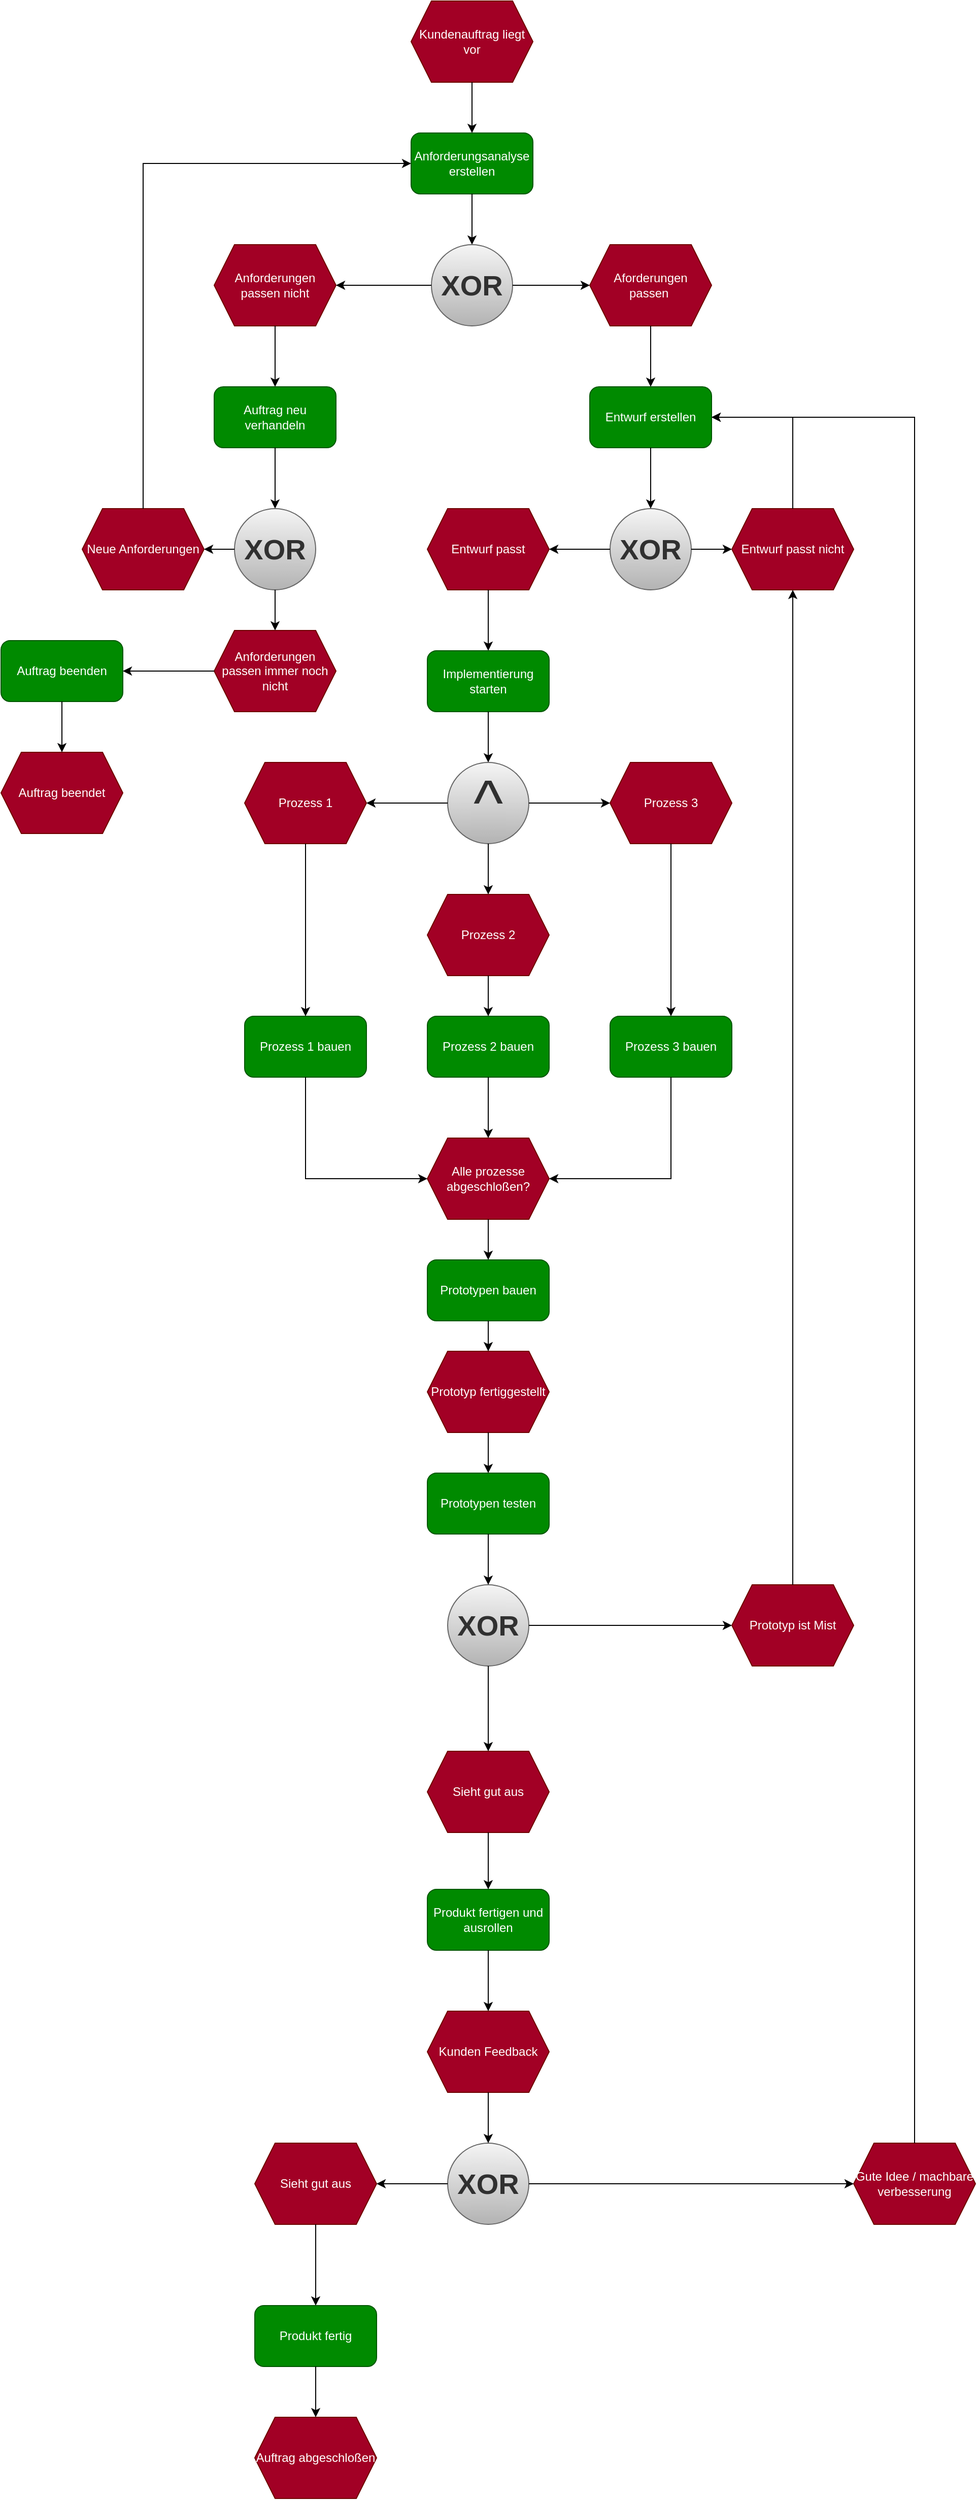 <mxfile version="21.7.5" type="device">
  <diagram name="Page-1" id="cMepy6DHbXV24_MzkT8W">
    <mxGraphModel dx="2600" dy="1025" grid="1" gridSize="10" guides="1" tooltips="1" connect="1" arrows="1" fold="1" page="1" pageScale="1" pageWidth="827" pageHeight="1169" math="0" shadow="0">
      <root>
        <mxCell id="0" />
        <mxCell id="1" parent="0" />
        <mxCell id="b67STEHQABgyetn0Z9Oy-1" value="Kundenauftrag liegt vor" style="shape=hexagon;perimeter=hexagonPerimeter2;whiteSpace=wrap;html=1;fixedSize=1;fillColor=#a20025;fontColor=#ffffff;strokeColor=#6F0000;" vertex="1" parent="1">
          <mxGeometry x="354" y="30" width="120" height="80" as="geometry" />
        </mxCell>
        <mxCell id="b67STEHQABgyetn0Z9Oy-2" value="Anforderungsanalyse erstellen" style="rounded=1;whiteSpace=wrap;html=1;fillColor=#008a00;fontColor=#ffffff;strokeColor=#005700;" vertex="1" parent="1">
          <mxGeometry x="354" y="160" width="120" height="60" as="geometry" />
        </mxCell>
        <mxCell id="b67STEHQABgyetn0Z9Oy-3" value="" style="endArrow=classic;html=1;rounded=0;" edge="1" parent="1" source="b67STEHQABgyetn0Z9Oy-1" target="b67STEHQABgyetn0Z9Oy-2">
          <mxGeometry width="50" height="50" relative="1" as="geometry">
            <mxPoint x="80" y="210" as="sourcePoint" />
            <mxPoint x="130" y="160" as="targetPoint" />
          </mxGeometry>
        </mxCell>
        <mxCell id="b67STEHQABgyetn0Z9Oy-4" value="Anforderungen passen nicht" style="shape=hexagon;perimeter=hexagonPerimeter2;whiteSpace=wrap;html=1;fixedSize=1;fillColor=#a20025;fontColor=#ffffff;strokeColor=#6F0000;" vertex="1" parent="1">
          <mxGeometry x="160" y="270" width="120" height="80" as="geometry" />
        </mxCell>
        <mxCell id="b67STEHQABgyetn0Z9Oy-5" value="" style="endArrow=classic;html=1;rounded=0;" edge="1" parent="1" source="b67STEHQABgyetn0Z9Oy-2" target="b67STEHQABgyetn0Z9Oy-6">
          <mxGeometry width="50" height="50" relative="1" as="geometry">
            <mxPoint x="170" y="210" as="sourcePoint" />
            <mxPoint x="414" y="280" as="targetPoint" />
          </mxGeometry>
        </mxCell>
        <mxCell id="b67STEHQABgyetn0Z9Oy-6" value="&lt;font style=&quot;font-size: 28px;&quot; color=&quot;#303030&quot;&gt;&lt;b&gt;XOR&lt;/b&gt;&lt;/font&gt;" style="ellipse;whiteSpace=wrap;html=1;aspect=fixed;fillColor=#f5f5f5;gradientColor=#b3b3b3;strokeColor=#666666;" vertex="1" parent="1">
          <mxGeometry x="374" y="270" width="80" height="80" as="geometry" />
        </mxCell>
        <mxCell id="b67STEHQABgyetn0Z9Oy-7" value="" style="endArrow=classic;html=1;rounded=0;" edge="1" parent="1" source="b67STEHQABgyetn0Z9Oy-6" target="b67STEHQABgyetn0Z9Oy-4">
          <mxGeometry width="50" height="50" relative="1" as="geometry">
            <mxPoint x="320" y="470" as="sourcePoint" />
            <mxPoint x="370" y="420" as="targetPoint" />
          </mxGeometry>
        </mxCell>
        <mxCell id="b67STEHQABgyetn0Z9Oy-8" value="Aforderungen passen&amp;nbsp;" style="shape=hexagon;perimeter=hexagonPerimeter2;whiteSpace=wrap;html=1;fixedSize=1;fillColor=#a20025;fontColor=#ffffff;strokeColor=#6F0000;" vertex="1" parent="1">
          <mxGeometry x="530" y="270" width="120" height="80" as="geometry" />
        </mxCell>
        <mxCell id="b67STEHQABgyetn0Z9Oy-9" value="" style="endArrow=classic;html=1;rounded=0;" edge="1" parent="1" source="b67STEHQABgyetn0Z9Oy-6" target="b67STEHQABgyetn0Z9Oy-8">
          <mxGeometry width="50" height="50" relative="1" as="geometry">
            <mxPoint x="190" y="470" as="sourcePoint" />
            <mxPoint x="240" y="420" as="targetPoint" />
          </mxGeometry>
        </mxCell>
        <mxCell id="b67STEHQABgyetn0Z9Oy-10" value="Auftrag neu verhandeln" style="rounded=1;whiteSpace=wrap;html=1;fillColor=#008a00;fontColor=#ffffff;strokeColor=#005700;" vertex="1" parent="1">
          <mxGeometry x="160" y="410" width="120" height="60" as="geometry" />
        </mxCell>
        <mxCell id="b67STEHQABgyetn0Z9Oy-11" value="" style="endArrow=classic;html=1;rounded=0;" edge="1" parent="1" source="b67STEHQABgyetn0Z9Oy-4" target="b67STEHQABgyetn0Z9Oy-10">
          <mxGeometry width="50" height="50" relative="1" as="geometry">
            <mxPoint x="70" y="230" as="sourcePoint" />
            <mxPoint x="120" y="180" as="targetPoint" />
          </mxGeometry>
        </mxCell>
        <mxCell id="b67STEHQABgyetn0Z9Oy-13" value="" style="endArrow=classic;html=1;rounded=0;" edge="1" parent="1" source="b67STEHQABgyetn0Z9Oy-10" target="b67STEHQABgyetn0Z9Oy-76">
          <mxGeometry width="50" height="50" relative="1" as="geometry">
            <mxPoint x="80" y="460" as="sourcePoint" />
            <mxPoint x="220" y="520" as="targetPoint" />
          </mxGeometry>
        </mxCell>
        <mxCell id="b67STEHQABgyetn0Z9Oy-14" value="" style="endArrow=classic;html=1;rounded=0;" edge="1" parent="1" source="b67STEHQABgyetn0Z9Oy-8" target="b67STEHQABgyetn0Z9Oy-15">
          <mxGeometry width="50" height="50" relative="1" as="geometry">
            <mxPoint x="560" y="480" as="sourcePoint" />
            <mxPoint x="590" y="450" as="targetPoint" />
          </mxGeometry>
        </mxCell>
        <mxCell id="b67STEHQABgyetn0Z9Oy-15" value="Entwurf erstellen" style="rounded=1;whiteSpace=wrap;html=1;fillColor=#008a00;fontColor=#ffffff;strokeColor=#005700;" vertex="1" parent="1">
          <mxGeometry x="530" y="410" width="120" height="60" as="geometry" />
        </mxCell>
        <mxCell id="b67STEHQABgyetn0Z9Oy-16" value="&lt;font style=&quot;font-size: 28px;&quot; color=&quot;#303030&quot;&gt;&lt;b&gt;XOR&lt;/b&gt;&lt;/font&gt;" style="ellipse;whiteSpace=wrap;html=1;aspect=fixed;fillColor=#f5f5f5;gradientColor=#b3b3b3;strokeColor=#666666;" vertex="1" parent="1">
          <mxGeometry x="550" y="530" width="80" height="80" as="geometry" />
        </mxCell>
        <mxCell id="b67STEHQABgyetn0Z9Oy-17" value="" style="endArrow=classic;html=1;rounded=0;" edge="1" parent="1" source="b67STEHQABgyetn0Z9Oy-15" target="b67STEHQABgyetn0Z9Oy-16">
          <mxGeometry width="50" height="50" relative="1" as="geometry">
            <mxPoint x="600" y="360" as="sourcePoint" />
            <mxPoint x="600" y="420" as="targetPoint" />
          </mxGeometry>
        </mxCell>
        <mxCell id="b67STEHQABgyetn0Z9Oy-18" value="" style="endArrow=classic;html=1;rounded=0;" edge="1" parent="1" source="b67STEHQABgyetn0Z9Oy-16" target="b67STEHQABgyetn0Z9Oy-20">
          <mxGeometry width="50" height="50" relative="1" as="geometry">
            <mxPoint x="690" y="500" as="sourcePoint" />
            <mxPoint x="600" y="540" as="targetPoint" />
          </mxGeometry>
        </mxCell>
        <mxCell id="b67STEHQABgyetn0Z9Oy-20" value="Entwurf passt nicht" style="shape=hexagon;perimeter=hexagonPerimeter2;whiteSpace=wrap;html=1;fixedSize=1;fillColor=#a20025;fontColor=#ffffff;strokeColor=#6F0000;" vertex="1" parent="1">
          <mxGeometry x="670" y="530" width="120" height="80" as="geometry" />
        </mxCell>
        <mxCell id="b67STEHQABgyetn0Z9Oy-21" value="" style="endArrow=classic;html=1;rounded=0;" edge="1" parent="1" source="b67STEHQABgyetn0Z9Oy-20" target="b67STEHQABgyetn0Z9Oy-15">
          <mxGeometry width="50" height="50" relative="1" as="geometry">
            <mxPoint x="600" y="480" as="sourcePoint" />
            <mxPoint x="600" y="540" as="targetPoint" />
            <Array as="points">
              <mxPoint x="730" y="440" />
            </Array>
          </mxGeometry>
        </mxCell>
        <mxCell id="b67STEHQABgyetn0Z9Oy-22" value="Entwurf passt" style="shape=hexagon;perimeter=hexagonPerimeter2;whiteSpace=wrap;html=1;fixedSize=1;fillColor=#a20025;fontColor=#ffffff;strokeColor=#6F0000;" vertex="1" parent="1">
          <mxGeometry x="370" y="530" width="120" height="80" as="geometry" />
        </mxCell>
        <mxCell id="b67STEHQABgyetn0Z9Oy-23" value="" style="endArrow=classic;html=1;rounded=0;" edge="1" parent="1" source="b67STEHQABgyetn0Z9Oy-16" target="b67STEHQABgyetn0Z9Oy-22">
          <mxGeometry width="50" height="50" relative="1" as="geometry">
            <mxPoint x="600" y="480" as="sourcePoint" />
            <mxPoint x="600" y="540" as="targetPoint" />
          </mxGeometry>
        </mxCell>
        <mxCell id="b67STEHQABgyetn0Z9Oy-24" value="" style="endArrow=classic;html=1;rounded=0;" edge="1" parent="1" source="b67STEHQABgyetn0Z9Oy-22" target="b67STEHQABgyetn0Z9Oy-25">
          <mxGeometry width="50" height="50" relative="1" as="geometry">
            <mxPoint x="600" y="480" as="sourcePoint" />
            <mxPoint x="430" y="670" as="targetPoint" />
          </mxGeometry>
        </mxCell>
        <mxCell id="b67STEHQABgyetn0Z9Oy-25" value="Implementierung starten" style="rounded=1;whiteSpace=wrap;html=1;fillColor=#008a00;fontColor=#ffffff;strokeColor=#005700;" vertex="1" parent="1">
          <mxGeometry x="370" y="670" width="120" height="60" as="geometry" />
        </mxCell>
        <mxCell id="b67STEHQABgyetn0Z9Oy-27" value="" style="endArrow=classic;html=1;rounded=0;" edge="1" parent="1" source="b67STEHQABgyetn0Z9Oy-25" target="b67STEHQABgyetn0Z9Oy-28">
          <mxGeometry width="50" height="50" relative="1" as="geometry">
            <mxPoint x="440" y="620" as="sourcePoint" />
            <mxPoint x="430" y="760" as="targetPoint" />
          </mxGeometry>
        </mxCell>
        <mxCell id="b67STEHQABgyetn0Z9Oy-28" value="&lt;font style=&quot;font-size: 62px;&quot; color=&quot;#303030&quot;&gt;^&lt;/font&gt;" style="ellipse;whiteSpace=wrap;html=1;aspect=fixed;fillColor=#f5f5f5;gradientColor=#b3b3b3;strokeColor=#666666;" vertex="1" parent="1">
          <mxGeometry x="390" y="780" width="80" height="80" as="geometry" />
        </mxCell>
        <mxCell id="b67STEHQABgyetn0Z9Oy-29" value="" style="endArrow=classic;html=1;rounded=0;" edge="1" parent="1" source="b67STEHQABgyetn0Z9Oy-28" target="b67STEHQABgyetn0Z9Oy-30">
          <mxGeometry width="50" height="50" relative="1" as="geometry">
            <mxPoint x="230" y="900" as="sourcePoint" />
            <mxPoint x="290" y="820" as="targetPoint" />
          </mxGeometry>
        </mxCell>
        <mxCell id="b67STEHQABgyetn0Z9Oy-30" value="Prozess 1" style="shape=hexagon;perimeter=hexagonPerimeter2;whiteSpace=wrap;html=1;fixedSize=1;fillColor=#a20025;fontColor=#ffffff;strokeColor=#6F0000;" vertex="1" parent="1">
          <mxGeometry x="190" y="780" width="120" height="80" as="geometry" />
        </mxCell>
        <mxCell id="b67STEHQABgyetn0Z9Oy-31" value="Prozess 2" style="shape=hexagon;perimeter=hexagonPerimeter2;whiteSpace=wrap;html=1;fixedSize=1;fillColor=#a20025;fontColor=#ffffff;strokeColor=#6F0000;" vertex="1" parent="1">
          <mxGeometry x="370" y="910" width="120" height="80" as="geometry" />
        </mxCell>
        <mxCell id="b67STEHQABgyetn0Z9Oy-32" value="Prozess 3" style="shape=hexagon;perimeter=hexagonPerimeter2;whiteSpace=wrap;html=1;fixedSize=1;fillColor=#a20025;fontColor=#ffffff;strokeColor=#6F0000;" vertex="1" parent="1">
          <mxGeometry x="550" y="780" width="120" height="80" as="geometry" />
        </mxCell>
        <mxCell id="b67STEHQABgyetn0Z9Oy-33" value="" style="endArrow=classic;html=1;rounded=0;" edge="1" parent="1" source="b67STEHQABgyetn0Z9Oy-28" target="b67STEHQABgyetn0Z9Oy-32">
          <mxGeometry width="50" height="50" relative="1" as="geometry">
            <mxPoint x="400" y="830" as="sourcePoint" />
            <mxPoint x="300" y="830" as="targetPoint" />
          </mxGeometry>
        </mxCell>
        <mxCell id="b67STEHQABgyetn0Z9Oy-34" value="" style="endArrow=classic;html=1;rounded=0;" edge="1" parent="1" source="b67STEHQABgyetn0Z9Oy-28" target="b67STEHQABgyetn0Z9Oy-31">
          <mxGeometry width="50" height="50" relative="1" as="geometry">
            <mxPoint x="410" y="840" as="sourcePoint" />
            <mxPoint x="310" y="840" as="targetPoint" />
          </mxGeometry>
        </mxCell>
        <mxCell id="b67STEHQABgyetn0Z9Oy-35" value="Prozess 1 bauen" style="rounded=1;whiteSpace=wrap;html=1;fillColor=#008a00;fontColor=#ffffff;strokeColor=#005700;" vertex="1" parent="1">
          <mxGeometry x="190" y="1030" width="120" height="60" as="geometry" />
        </mxCell>
        <mxCell id="b67STEHQABgyetn0Z9Oy-36" value="Prozess 2 bauen" style="rounded=1;whiteSpace=wrap;html=1;fillColor=#008a00;fontColor=#ffffff;strokeColor=#005700;" vertex="1" parent="1">
          <mxGeometry x="370" y="1030" width="120" height="60" as="geometry" />
        </mxCell>
        <mxCell id="b67STEHQABgyetn0Z9Oy-37" value="Prozess 3 bauen" style="rounded=1;whiteSpace=wrap;html=1;fillColor=#008a00;fontColor=#ffffff;strokeColor=#005700;" vertex="1" parent="1">
          <mxGeometry x="550" y="1030" width="120" height="60" as="geometry" />
        </mxCell>
        <mxCell id="b67STEHQABgyetn0Z9Oy-38" value="" style="endArrow=classic;html=1;rounded=0;" edge="1" parent="1" source="b67STEHQABgyetn0Z9Oy-30" target="b67STEHQABgyetn0Z9Oy-35">
          <mxGeometry width="50" height="50" relative="1" as="geometry">
            <mxPoint x="480" y="830" as="sourcePoint" />
            <mxPoint x="560" y="830" as="targetPoint" />
          </mxGeometry>
        </mxCell>
        <mxCell id="b67STEHQABgyetn0Z9Oy-39" value="" style="endArrow=classic;html=1;rounded=0;" edge="1" parent="1" source="b67STEHQABgyetn0Z9Oy-31" target="b67STEHQABgyetn0Z9Oy-36">
          <mxGeometry width="50" height="50" relative="1" as="geometry">
            <mxPoint x="490" y="840" as="sourcePoint" />
            <mxPoint x="570" y="840" as="targetPoint" />
          </mxGeometry>
        </mxCell>
        <mxCell id="b67STEHQABgyetn0Z9Oy-40" value="" style="endArrow=classic;html=1;rounded=0;" edge="1" parent="1" source="b67STEHQABgyetn0Z9Oy-32" target="b67STEHQABgyetn0Z9Oy-37">
          <mxGeometry width="50" height="50" relative="1" as="geometry">
            <mxPoint x="500" y="850" as="sourcePoint" />
            <mxPoint x="580" y="850" as="targetPoint" />
          </mxGeometry>
        </mxCell>
        <mxCell id="b67STEHQABgyetn0Z9Oy-41" value="Alle prozesse abgeschloßen?" style="shape=hexagon;perimeter=hexagonPerimeter2;whiteSpace=wrap;html=1;fixedSize=1;fillColor=#a20025;fontColor=#ffffff;strokeColor=#6F0000;" vertex="1" parent="1">
          <mxGeometry x="370" y="1150" width="120" height="80" as="geometry" />
        </mxCell>
        <mxCell id="b67STEHQABgyetn0Z9Oy-42" value="" style="endArrow=classic;html=1;rounded=0;" edge="1" parent="1" source="b67STEHQABgyetn0Z9Oy-35" target="b67STEHQABgyetn0Z9Oy-41">
          <mxGeometry width="50" height="50" relative="1" as="geometry">
            <mxPoint x="260" y="870" as="sourcePoint" />
            <mxPoint x="260" y="1040" as="targetPoint" />
            <Array as="points">
              <mxPoint x="250" y="1190" />
            </Array>
          </mxGeometry>
        </mxCell>
        <mxCell id="b67STEHQABgyetn0Z9Oy-43" value="" style="endArrow=classic;html=1;rounded=0;" edge="1" parent="1" source="b67STEHQABgyetn0Z9Oy-36" target="b67STEHQABgyetn0Z9Oy-41">
          <mxGeometry width="50" height="50" relative="1" as="geometry">
            <mxPoint x="270" y="880" as="sourcePoint" />
            <mxPoint x="270" y="1050" as="targetPoint" />
          </mxGeometry>
        </mxCell>
        <mxCell id="b67STEHQABgyetn0Z9Oy-44" value="" style="endArrow=classic;html=1;rounded=0;" edge="1" parent="1" source="b67STEHQABgyetn0Z9Oy-37" target="b67STEHQABgyetn0Z9Oy-41">
          <mxGeometry width="50" height="50" relative="1" as="geometry">
            <mxPoint x="280" y="890" as="sourcePoint" />
            <mxPoint x="280" y="1060" as="targetPoint" />
            <Array as="points">
              <mxPoint x="610" y="1190" />
            </Array>
          </mxGeometry>
        </mxCell>
        <mxCell id="b67STEHQABgyetn0Z9Oy-45" value="Prototypen bauen" style="rounded=1;whiteSpace=wrap;html=1;fillColor=#008a00;fontColor=#ffffff;strokeColor=#005700;" vertex="1" parent="1">
          <mxGeometry x="370" y="1270" width="120" height="60" as="geometry" />
        </mxCell>
        <mxCell id="b67STEHQABgyetn0Z9Oy-46" value="" style="endArrow=classic;html=1;rounded=0;" edge="1" parent="1" source="b67STEHQABgyetn0Z9Oy-41" target="b67STEHQABgyetn0Z9Oy-45">
          <mxGeometry width="50" height="50" relative="1" as="geometry">
            <mxPoint x="440" y="1100" as="sourcePoint" />
            <mxPoint x="440" y="1160" as="targetPoint" />
          </mxGeometry>
        </mxCell>
        <mxCell id="b67STEHQABgyetn0Z9Oy-47" value="Prototyp fertiggestellt" style="shape=hexagon;perimeter=hexagonPerimeter2;whiteSpace=wrap;html=1;fixedSize=1;fillColor=#a20025;fontColor=#ffffff;strokeColor=#6F0000;" vertex="1" parent="1">
          <mxGeometry x="370" y="1360" width="120" height="80" as="geometry" />
        </mxCell>
        <mxCell id="b67STEHQABgyetn0Z9Oy-48" value="Prototypen testen" style="rounded=1;whiteSpace=wrap;html=1;fillColor=#008a00;fontColor=#ffffff;strokeColor=#005700;" vertex="1" parent="1">
          <mxGeometry x="370" y="1480" width="120" height="60" as="geometry" />
        </mxCell>
        <mxCell id="b67STEHQABgyetn0Z9Oy-49" value="" style="endArrow=classic;html=1;rounded=0;" edge="1" parent="1" source="b67STEHQABgyetn0Z9Oy-47" target="b67STEHQABgyetn0Z9Oy-48">
          <mxGeometry width="50" height="50" relative="1" as="geometry">
            <mxPoint x="440" y="1240" as="sourcePoint" />
            <mxPoint x="440" y="1280" as="targetPoint" />
          </mxGeometry>
        </mxCell>
        <mxCell id="b67STEHQABgyetn0Z9Oy-50" value="" style="endArrow=classic;html=1;rounded=0;" edge="1" parent="1" source="b67STEHQABgyetn0Z9Oy-45" target="b67STEHQABgyetn0Z9Oy-47">
          <mxGeometry width="50" height="50" relative="1" as="geometry">
            <mxPoint x="450" y="1250" as="sourcePoint" />
            <mxPoint x="450" y="1290" as="targetPoint" />
          </mxGeometry>
        </mxCell>
        <mxCell id="b67STEHQABgyetn0Z9Oy-51" value="&lt;font style=&quot;font-size: 28px;&quot; color=&quot;#303030&quot;&gt;&lt;b&gt;XOR&lt;/b&gt;&lt;/font&gt;" style="ellipse;whiteSpace=wrap;html=1;aspect=fixed;fillColor=#f5f5f5;gradientColor=#b3b3b3;strokeColor=#666666;" vertex="1" parent="1">
          <mxGeometry x="390" y="1590" width="80" height="80" as="geometry" />
        </mxCell>
        <mxCell id="b67STEHQABgyetn0Z9Oy-53" value="" style="endArrow=classic;html=1;rounded=0;" edge="1" parent="1" source="b67STEHQABgyetn0Z9Oy-48" target="b67STEHQABgyetn0Z9Oy-51">
          <mxGeometry width="50" height="50" relative="1" as="geometry">
            <mxPoint x="440" y="1450" as="sourcePoint" />
            <mxPoint x="440" y="1490" as="targetPoint" />
          </mxGeometry>
        </mxCell>
        <mxCell id="b67STEHQABgyetn0Z9Oy-54" value="Prototyp ist Mist" style="shape=hexagon;perimeter=hexagonPerimeter2;whiteSpace=wrap;html=1;fixedSize=1;fillColor=#a20025;fontColor=#ffffff;strokeColor=#6F0000;" vertex="1" parent="1">
          <mxGeometry x="670" y="1590" width="120" height="80" as="geometry" />
        </mxCell>
        <mxCell id="b67STEHQABgyetn0Z9Oy-55" value="" style="endArrow=classic;html=1;rounded=0;" edge="1" parent="1" source="b67STEHQABgyetn0Z9Oy-51" target="b67STEHQABgyetn0Z9Oy-54">
          <mxGeometry width="50" height="50" relative="1" as="geometry">
            <mxPoint x="440" y="1550" as="sourcePoint" />
            <mxPoint x="440" y="1600" as="targetPoint" />
          </mxGeometry>
        </mxCell>
        <mxCell id="b67STEHQABgyetn0Z9Oy-56" value="" style="endArrow=classic;html=1;rounded=0;" edge="1" parent="1" source="b67STEHQABgyetn0Z9Oy-54" target="b67STEHQABgyetn0Z9Oy-20">
          <mxGeometry width="50" height="50" relative="1" as="geometry">
            <mxPoint x="570" y="1390" as="sourcePoint" />
            <mxPoint x="750" y="750" as="targetPoint" />
          </mxGeometry>
        </mxCell>
        <mxCell id="b67STEHQABgyetn0Z9Oy-57" value="Sieht gut aus" style="shape=hexagon;perimeter=hexagonPerimeter2;whiteSpace=wrap;html=1;fixedSize=1;fillColor=#a20025;fontColor=#ffffff;strokeColor=#6F0000;" vertex="1" parent="1">
          <mxGeometry x="370" y="1754" width="120" height="80" as="geometry" />
        </mxCell>
        <mxCell id="b67STEHQABgyetn0Z9Oy-58" value="" style="endArrow=classic;html=1;rounded=0;" edge="1" parent="1" source="b67STEHQABgyetn0Z9Oy-51" target="b67STEHQABgyetn0Z9Oy-57">
          <mxGeometry width="50" height="50" relative="1" as="geometry">
            <mxPoint x="480" y="1640" as="sourcePoint" />
            <mxPoint x="680" y="1640" as="targetPoint" />
          </mxGeometry>
        </mxCell>
        <mxCell id="b67STEHQABgyetn0Z9Oy-59" value="Produkt fertigen und ausrollen" style="rounded=1;whiteSpace=wrap;html=1;fillColor=#008a00;fontColor=#ffffff;strokeColor=#005700;" vertex="1" parent="1">
          <mxGeometry x="370" y="1890" width="120" height="60" as="geometry" />
        </mxCell>
        <mxCell id="b67STEHQABgyetn0Z9Oy-60" value="" style="endArrow=classic;html=1;rounded=0;" edge="1" parent="1" source="b67STEHQABgyetn0Z9Oy-57" target="b67STEHQABgyetn0Z9Oy-59">
          <mxGeometry width="50" height="50" relative="1" as="geometry">
            <mxPoint x="440" y="1680" as="sourcePoint" />
            <mxPoint x="440" y="1764" as="targetPoint" />
          </mxGeometry>
        </mxCell>
        <mxCell id="b67STEHQABgyetn0Z9Oy-61" value="Kunden Feedback" style="shape=hexagon;perimeter=hexagonPerimeter2;whiteSpace=wrap;html=1;fixedSize=1;fillColor=#a20025;fontColor=#ffffff;strokeColor=#6F0000;" vertex="1" parent="1">
          <mxGeometry x="370" y="2010" width="120" height="80" as="geometry" />
        </mxCell>
        <mxCell id="b67STEHQABgyetn0Z9Oy-62" value="" style="endArrow=classic;html=1;rounded=0;" edge="1" parent="1" source="b67STEHQABgyetn0Z9Oy-59" target="b67STEHQABgyetn0Z9Oy-61">
          <mxGeometry width="50" height="50" relative="1" as="geometry">
            <mxPoint x="440" y="1844" as="sourcePoint" />
            <mxPoint x="440" y="1900" as="targetPoint" />
          </mxGeometry>
        </mxCell>
        <mxCell id="b67STEHQABgyetn0Z9Oy-63" value="&lt;font style=&quot;font-size: 28px;&quot; color=&quot;#303030&quot;&gt;&lt;b&gt;XOR&lt;/b&gt;&lt;/font&gt;" style="ellipse;whiteSpace=wrap;html=1;aspect=fixed;fillColor=#f5f5f5;gradientColor=#b3b3b3;strokeColor=#666666;" vertex="1" parent="1">
          <mxGeometry x="390" y="2140" width="80" height="80" as="geometry" />
        </mxCell>
        <mxCell id="b67STEHQABgyetn0Z9Oy-64" value="" style="endArrow=classic;html=1;rounded=0;" edge="1" parent="1" source="b67STEHQABgyetn0Z9Oy-61" target="b67STEHQABgyetn0Z9Oy-63">
          <mxGeometry width="50" height="50" relative="1" as="geometry">
            <mxPoint x="440" y="1960" as="sourcePoint" />
            <mxPoint x="440" y="2020" as="targetPoint" />
          </mxGeometry>
        </mxCell>
        <mxCell id="b67STEHQABgyetn0Z9Oy-65" value="Gute Idee / machbare verbesserung" style="shape=hexagon;perimeter=hexagonPerimeter2;whiteSpace=wrap;html=1;fixedSize=1;fillColor=#a20025;fontColor=#ffffff;strokeColor=#6F0000;" vertex="1" parent="1">
          <mxGeometry x="790" y="2140" width="120" height="80" as="geometry" />
        </mxCell>
        <mxCell id="b67STEHQABgyetn0Z9Oy-66" value="" style="endArrow=classic;html=1;rounded=0;" edge="1" parent="1" source="b67STEHQABgyetn0Z9Oy-63" target="b67STEHQABgyetn0Z9Oy-65">
          <mxGeometry width="50" height="50" relative="1" as="geometry">
            <mxPoint x="340" y="2110" as="sourcePoint" />
            <mxPoint x="340" y="2180" as="targetPoint" />
          </mxGeometry>
        </mxCell>
        <mxCell id="b67STEHQABgyetn0Z9Oy-67" value="" style="endArrow=classic;html=1;rounded=0;" edge="1" parent="1" source="b67STEHQABgyetn0Z9Oy-65" target="b67STEHQABgyetn0Z9Oy-15">
          <mxGeometry width="50" height="50" relative="1" as="geometry">
            <mxPoint x="440" y="1844" as="sourcePoint" />
            <mxPoint x="960" y="950" as="targetPoint" />
            <Array as="points">
              <mxPoint x="850" y="440" />
            </Array>
          </mxGeometry>
        </mxCell>
        <mxCell id="b67STEHQABgyetn0Z9Oy-70" value="Sieht gut aus" style="shape=hexagon;perimeter=hexagonPerimeter2;whiteSpace=wrap;html=1;fixedSize=1;fillColor=#a20025;fontColor=#ffffff;strokeColor=#6F0000;" vertex="1" parent="1">
          <mxGeometry x="200" y="2140" width="120" height="80" as="geometry" />
        </mxCell>
        <mxCell id="b67STEHQABgyetn0Z9Oy-71" value="" style="endArrow=classic;html=1;rounded=0;" edge="1" parent="1" source="b67STEHQABgyetn0Z9Oy-63" target="b67STEHQABgyetn0Z9Oy-70">
          <mxGeometry width="50" height="50" relative="1" as="geometry">
            <mxPoint x="440" y="2100" as="sourcePoint" />
            <mxPoint x="440" y="2150" as="targetPoint" />
          </mxGeometry>
        </mxCell>
        <mxCell id="b67STEHQABgyetn0Z9Oy-72" value="Produkt fertig" style="rounded=1;whiteSpace=wrap;html=1;fillColor=#008a00;fontColor=#ffffff;strokeColor=#005700;" vertex="1" parent="1">
          <mxGeometry x="200" y="2300" width="120" height="60" as="geometry" />
        </mxCell>
        <mxCell id="b67STEHQABgyetn0Z9Oy-73" value="" style="endArrow=classic;html=1;rounded=0;" edge="1" parent="1" source="b67STEHQABgyetn0Z9Oy-70" target="b67STEHQABgyetn0Z9Oy-72">
          <mxGeometry width="50" height="50" relative="1" as="geometry">
            <mxPoint x="400" y="2190" as="sourcePoint" />
            <mxPoint x="330" y="2190" as="targetPoint" />
          </mxGeometry>
        </mxCell>
        <mxCell id="b67STEHQABgyetn0Z9Oy-74" value="Auftrag abgeschloßen" style="shape=hexagon;perimeter=hexagonPerimeter2;whiteSpace=wrap;html=1;fixedSize=1;fillColor=#a20025;fontColor=#ffffff;strokeColor=#6F0000;" vertex="1" parent="1">
          <mxGeometry x="200" y="2410" width="120" height="80" as="geometry" />
        </mxCell>
        <mxCell id="b67STEHQABgyetn0Z9Oy-75" value="" style="endArrow=classic;html=1;rounded=0;" edge="1" parent="1" source="b67STEHQABgyetn0Z9Oy-72" target="b67STEHQABgyetn0Z9Oy-74">
          <mxGeometry width="50" height="50" relative="1" as="geometry">
            <mxPoint x="270" y="2230" as="sourcePoint" />
            <mxPoint x="270" y="2310" as="targetPoint" />
          </mxGeometry>
        </mxCell>
        <mxCell id="b67STEHQABgyetn0Z9Oy-76" value="&lt;font style=&quot;font-size: 28px;&quot; color=&quot;#303030&quot;&gt;&lt;b&gt;XOR&lt;/b&gt;&lt;/font&gt;" style="ellipse;whiteSpace=wrap;html=1;aspect=fixed;fillColor=#f5f5f5;gradientColor=#b3b3b3;strokeColor=#666666;" vertex="1" parent="1">
          <mxGeometry x="180" y="530" width="80" height="80" as="geometry" />
        </mxCell>
        <mxCell id="b67STEHQABgyetn0Z9Oy-77" value="Neue Anforderungen" style="shape=hexagon;perimeter=hexagonPerimeter2;whiteSpace=wrap;html=1;fixedSize=1;fillColor=#a20025;fontColor=#ffffff;strokeColor=#6F0000;" vertex="1" parent="1">
          <mxGeometry x="30" y="530" width="120" height="80" as="geometry" />
        </mxCell>
        <mxCell id="b67STEHQABgyetn0Z9Oy-78" value="" style="endArrow=classic;html=1;rounded=0;" edge="1" parent="1" source="b67STEHQABgyetn0Z9Oy-76" target="b67STEHQABgyetn0Z9Oy-77">
          <mxGeometry width="50" height="50" relative="1" as="geometry">
            <mxPoint x="230" y="480" as="sourcePoint" />
            <mxPoint x="230" y="540" as="targetPoint" />
          </mxGeometry>
        </mxCell>
        <mxCell id="b67STEHQABgyetn0Z9Oy-79" value="" style="endArrow=classic;html=1;rounded=0;" edge="1" parent="1" source="b67STEHQABgyetn0Z9Oy-77" target="b67STEHQABgyetn0Z9Oy-2">
          <mxGeometry width="50" height="50" relative="1" as="geometry">
            <mxPoint x="230" y="480" as="sourcePoint" />
            <mxPoint x="90" y="180" as="targetPoint" />
            <Array as="points">
              <mxPoint x="90" y="190" />
            </Array>
          </mxGeometry>
        </mxCell>
        <mxCell id="b67STEHQABgyetn0Z9Oy-80" value="Anforderungen passen immer noch nicht" style="shape=hexagon;perimeter=hexagonPerimeter2;whiteSpace=wrap;html=1;fixedSize=1;fillColor=#a20025;fontColor=#ffffff;strokeColor=#6F0000;" vertex="1" parent="1">
          <mxGeometry x="160" y="650" width="120" height="80" as="geometry" />
        </mxCell>
        <mxCell id="b67STEHQABgyetn0Z9Oy-81" value="" style="endArrow=classic;html=1;rounded=0;" edge="1" parent="1" source="b67STEHQABgyetn0Z9Oy-76" target="b67STEHQABgyetn0Z9Oy-80">
          <mxGeometry width="50" height="50" relative="1" as="geometry">
            <mxPoint x="230" y="480" as="sourcePoint" />
            <mxPoint x="230" y="540" as="targetPoint" />
          </mxGeometry>
        </mxCell>
        <mxCell id="b67STEHQABgyetn0Z9Oy-82" value="" style="endArrow=classic;html=1;rounded=0;" edge="1" parent="1" source="b67STEHQABgyetn0Z9Oy-80" target="b67STEHQABgyetn0Z9Oy-83">
          <mxGeometry width="50" height="50" relative="1" as="geometry">
            <mxPoint x="230" y="480" as="sourcePoint" />
            <mxPoint x="90" y="690" as="targetPoint" />
          </mxGeometry>
        </mxCell>
        <mxCell id="b67STEHQABgyetn0Z9Oy-83" value="Auftrag beenden" style="rounded=1;whiteSpace=wrap;html=1;fillColor=#008a00;fontColor=#ffffff;strokeColor=#005700;" vertex="1" parent="1">
          <mxGeometry x="-50" y="660" width="120" height="60" as="geometry" />
        </mxCell>
        <mxCell id="b67STEHQABgyetn0Z9Oy-84" value="Auftrag beendet" style="shape=hexagon;perimeter=hexagonPerimeter2;whiteSpace=wrap;html=1;fixedSize=1;fillColor=#a20025;fontColor=#ffffff;strokeColor=#6F0000;" vertex="1" parent="1">
          <mxGeometry x="-50" y="770" width="120" height="80" as="geometry" />
        </mxCell>
        <mxCell id="b67STEHQABgyetn0Z9Oy-85" value="" style="endArrow=classic;html=1;rounded=0;" edge="1" parent="1" source="b67STEHQABgyetn0Z9Oy-83" target="b67STEHQABgyetn0Z9Oy-84">
          <mxGeometry width="50" height="50" relative="1" as="geometry">
            <mxPoint x="170" y="700" as="sourcePoint" />
            <mxPoint x="80" y="700" as="targetPoint" />
          </mxGeometry>
        </mxCell>
      </root>
    </mxGraphModel>
  </diagram>
</mxfile>
